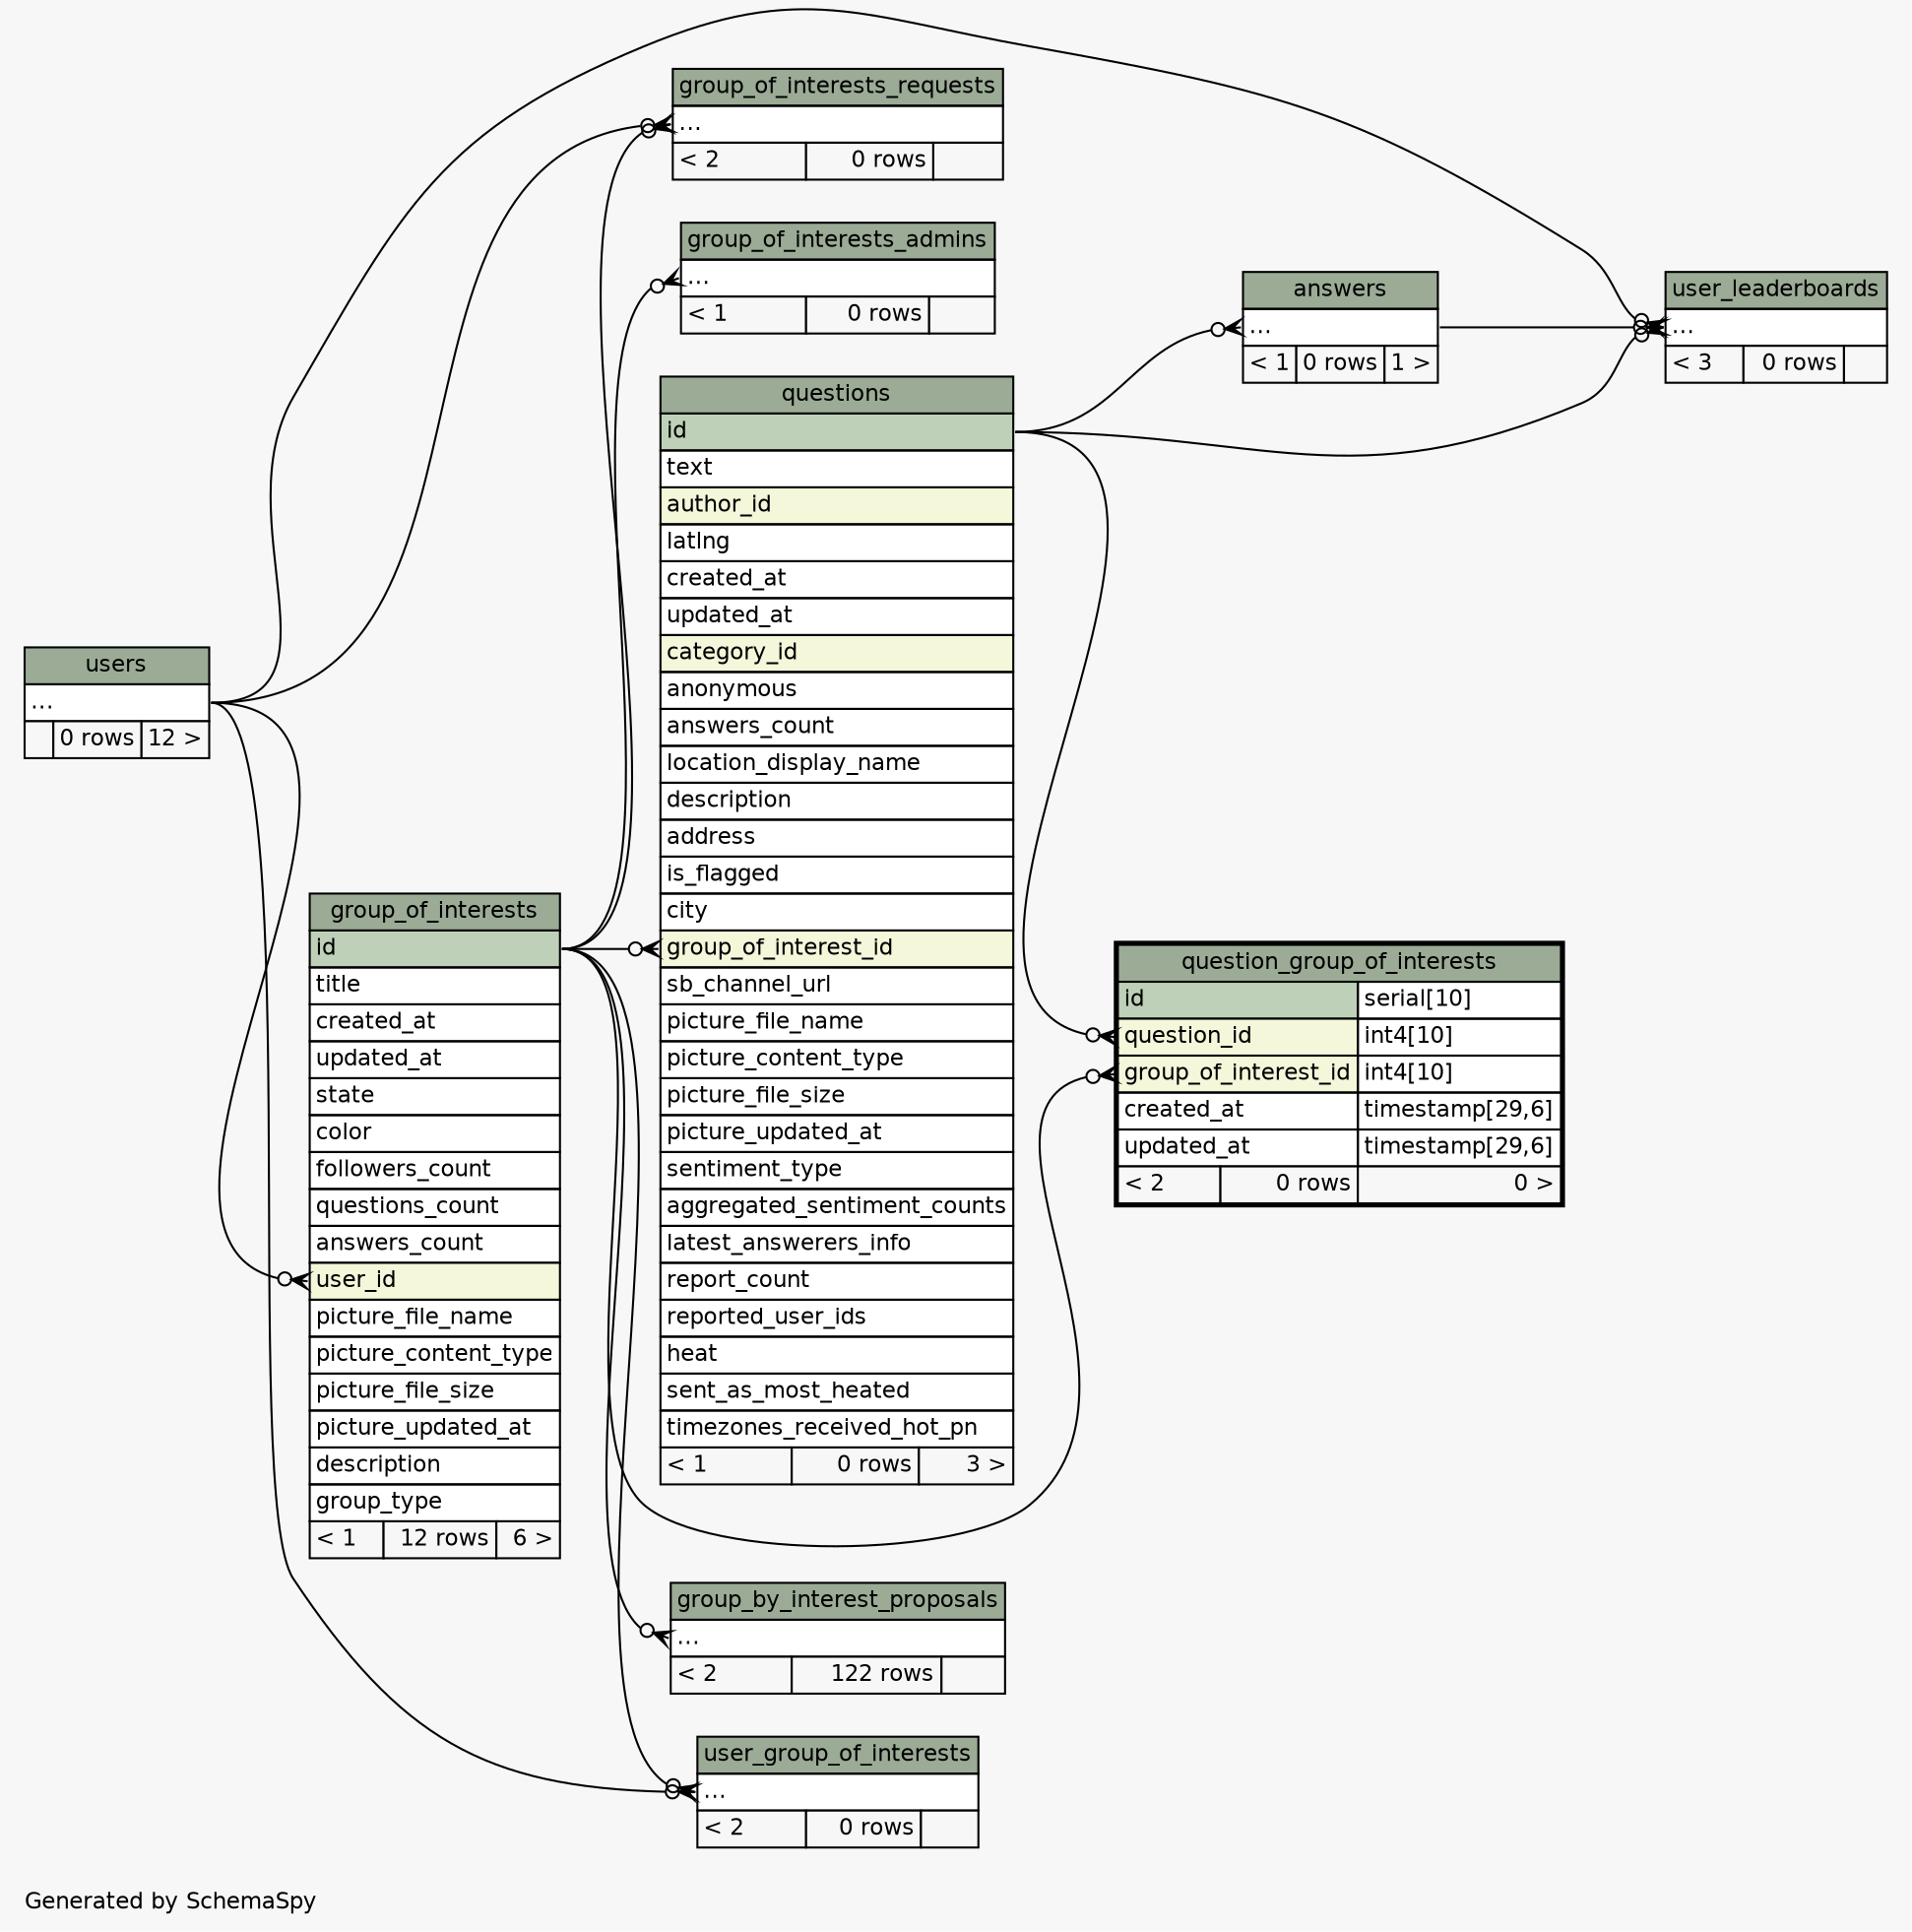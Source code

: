// dot 2.38.0 on Linux 4.13.0-32-generic
// SchemaSpy rev 590
digraph "twoDegreesRelationshipsDiagram" {
  graph [
    rankdir="RL"
    bgcolor="#f7f7f7"
    label="\nGenerated by SchemaSpy"
    labeljust="l"
    nodesep="0.18"
    ranksep="0.46"
    fontname="Helvetica"
    fontsize="11"
  ];
  node [
    fontname="Helvetica"
    fontsize="11"
    shape="plaintext"
  ];
  edge [
    arrowsize="0.8"
  ];
  "answers":"elipses":w -> "questions":"id":e [arrowhead=none dir=back arrowtail=crowodot];
  "group_by_interest_proposals":"elipses":w -> "group_of_interests":"id":e [arrowhead=none dir=back arrowtail=crowodot];
  "group_of_interests":"user_id":w -> "users":"elipses":e [arrowhead=none dir=back arrowtail=crowodot];
  "group_of_interests_admins":"elipses":w -> "group_of_interests":"id":e [arrowhead=none dir=back arrowtail=crowodot];
  "group_of_interests_requests":"elipses":w -> "group_of_interests":"id":e [arrowhead=none dir=back arrowtail=crowodot];
  "group_of_interests_requests":"elipses":w -> "users":"elipses":e [arrowhead=none dir=back arrowtail=crowodot];
  "question_group_of_interests":"group_of_interest_id":w -> "group_of_interests":"id":e [arrowhead=none dir=back arrowtail=crowodot];
  "question_group_of_interests":"question_id":w -> "questions":"id":e [arrowhead=none dir=back arrowtail=crowodot];
  "questions":"group_of_interest_id":w -> "group_of_interests":"id":e [arrowhead=none dir=back arrowtail=crowodot];
  "user_group_of_interests":"elipses":w -> "group_of_interests":"id":e [arrowhead=none dir=back arrowtail=crowodot];
  "user_group_of_interests":"elipses":w -> "users":"elipses":e [arrowhead=none dir=back arrowtail=crowodot];
  "user_leaderboards":"elipses":w -> "answers":"elipses":e [arrowhead=none dir=back arrowtail=crowodot];
  "user_leaderboards":"elipses":w -> "questions":"id":e [arrowhead=none dir=back arrowtail=crowodot];
  "user_leaderboards":"elipses":w -> "users":"elipses":e [arrowhead=none dir=back arrowtail=crowodot];
  "answers" [
    label=<
    <TABLE BORDER="0" CELLBORDER="1" CELLSPACING="0" BGCOLOR="#ffffff">
      <TR><TD COLSPAN="3" BGCOLOR="#9bab96" ALIGN="CENTER">answers</TD></TR>
      <TR><TD PORT="elipses" COLSPAN="3" ALIGN="LEFT">...</TD></TR>
      <TR><TD ALIGN="LEFT" BGCOLOR="#f7f7f7">&lt; 1</TD><TD ALIGN="RIGHT" BGCOLOR="#f7f7f7">0 rows</TD><TD ALIGN="RIGHT" BGCOLOR="#f7f7f7">1 &gt;</TD></TR>
    </TABLE>>
    URL="answers.html"
    tooltip="answers"
  ];
  "group_by_interest_proposals" [
    label=<
    <TABLE BORDER="0" CELLBORDER="1" CELLSPACING="0" BGCOLOR="#ffffff">
      <TR><TD COLSPAN="3" BGCOLOR="#9bab96" ALIGN="CENTER">group_by_interest_proposals</TD></TR>
      <TR><TD PORT="elipses" COLSPAN="3" ALIGN="LEFT">...</TD></TR>
      <TR><TD ALIGN="LEFT" BGCOLOR="#f7f7f7">&lt; 2</TD><TD ALIGN="RIGHT" BGCOLOR="#f7f7f7">122 rows</TD><TD ALIGN="RIGHT" BGCOLOR="#f7f7f7">  </TD></TR>
    </TABLE>>
    URL="group_by_interest_proposals.html"
    tooltip="group_by_interest_proposals"
  ];
  "group_of_interests" [
    label=<
    <TABLE BORDER="0" CELLBORDER="1" CELLSPACING="0" BGCOLOR="#ffffff">
      <TR><TD COLSPAN="3" BGCOLOR="#9bab96" ALIGN="CENTER">group_of_interests</TD></TR>
      <TR><TD PORT="id" COLSPAN="3" BGCOLOR="#bed1b8" ALIGN="LEFT">id</TD></TR>
      <TR><TD PORT="title" COLSPAN="3" ALIGN="LEFT">title</TD></TR>
      <TR><TD PORT="created_at" COLSPAN="3" ALIGN="LEFT">created_at</TD></TR>
      <TR><TD PORT="updated_at" COLSPAN="3" ALIGN="LEFT">updated_at</TD></TR>
      <TR><TD PORT="state" COLSPAN="3" ALIGN="LEFT">state</TD></TR>
      <TR><TD PORT="color" COLSPAN="3" ALIGN="LEFT">color</TD></TR>
      <TR><TD PORT="followers_count" COLSPAN="3" ALIGN="LEFT">followers_count</TD></TR>
      <TR><TD PORT="questions_count" COLSPAN="3" ALIGN="LEFT">questions_count</TD></TR>
      <TR><TD PORT="answers_count" COLSPAN="3" ALIGN="LEFT">answers_count</TD></TR>
      <TR><TD PORT="user_id" COLSPAN="3" BGCOLOR="#f4f7da" ALIGN="LEFT">user_id</TD></TR>
      <TR><TD PORT="picture_file_name" COLSPAN="3" ALIGN="LEFT">picture_file_name</TD></TR>
      <TR><TD PORT="picture_content_type" COLSPAN="3" ALIGN="LEFT">picture_content_type</TD></TR>
      <TR><TD PORT="picture_file_size" COLSPAN="3" ALIGN="LEFT">picture_file_size</TD></TR>
      <TR><TD PORT="picture_updated_at" COLSPAN="3" ALIGN="LEFT">picture_updated_at</TD></TR>
      <TR><TD PORT="description" COLSPAN="3" ALIGN="LEFT">description</TD></TR>
      <TR><TD PORT="group_type" COLSPAN="3" ALIGN="LEFT">group_type</TD></TR>
      <TR><TD ALIGN="LEFT" BGCOLOR="#f7f7f7">&lt; 1</TD><TD ALIGN="RIGHT" BGCOLOR="#f7f7f7">12 rows</TD><TD ALIGN="RIGHT" BGCOLOR="#f7f7f7">6 &gt;</TD></TR>
    </TABLE>>
    URL="group_of_interests.html"
    tooltip="group_of_interests"
  ];
  "group_of_interests_admins" [
    label=<
    <TABLE BORDER="0" CELLBORDER="1" CELLSPACING="0" BGCOLOR="#ffffff">
      <TR><TD COLSPAN="3" BGCOLOR="#9bab96" ALIGN="CENTER">group_of_interests_admins</TD></TR>
      <TR><TD PORT="elipses" COLSPAN="3" ALIGN="LEFT">...</TD></TR>
      <TR><TD ALIGN="LEFT" BGCOLOR="#f7f7f7">&lt; 1</TD><TD ALIGN="RIGHT" BGCOLOR="#f7f7f7">0 rows</TD><TD ALIGN="RIGHT" BGCOLOR="#f7f7f7">  </TD></TR>
    </TABLE>>
    URL="group_of_interests_admins.html"
    tooltip="group_of_interests_admins"
  ];
  "group_of_interests_requests" [
    label=<
    <TABLE BORDER="0" CELLBORDER="1" CELLSPACING="0" BGCOLOR="#ffffff">
      <TR><TD COLSPAN="3" BGCOLOR="#9bab96" ALIGN="CENTER">group_of_interests_requests</TD></TR>
      <TR><TD PORT="elipses" COLSPAN="3" ALIGN="LEFT">...</TD></TR>
      <TR><TD ALIGN="LEFT" BGCOLOR="#f7f7f7">&lt; 2</TD><TD ALIGN="RIGHT" BGCOLOR="#f7f7f7">0 rows</TD><TD ALIGN="RIGHT" BGCOLOR="#f7f7f7">  </TD></TR>
    </TABLE>>
    URL="group_of_interests_requests.html"
    tooltip="group_of_interests_requests"
  ];
  "question_group_of_interests" [
    label=<
    <TABLE BORDER="2" CELLBORDER="1" CELLSPACING="0" BGCOLOR="#ffffff">
      <TR><TD COLSPAN="3" BGCOLOR="#9bab96" ALIGN="CENTER">question_group_of_interests</TD></TR>
      <TR><TD PORT="id" COLSPAN="2" BGCOLOR="#bed1b8" ALIGN="LEFT">id</TD><TD PORT="id.type" ALIGN="LEFT">serial[10]</TD></TR>
      <TR><TD PORT="question_id" COLSPAN="2" BGCOLOR="#f4f7da" ALIGN="LEFT">question_id</TD><TD PORT="question_id.type" ALIGN="LEFT">int4[10]</TD></TR>
      <TR><TD PORT="group_of_interest_id" COLSPAN="2" BGCOLOR="#f4f7da" ALIGN="LEFT">group_of_interest_id</TD><TD PORT="group_of_interest_id.type" ALIGN="LEFT">int4[10]</TD></TR>
      <TR><TD PORT="created_at" COLSPAN="2" ALIGN="LEFT">created_at</TD><TD PORT="created_at.type" ALIGN="LEFT">timestamp[29,6]</TD></TR>
      <TR><TD PORT="updated_at" COLSPAN="2" ALIGN="LEFT">updated_at</TD><TD PORT="updated_at.type" ALIGN="LEFT">timestamp[29,6]</TD></TR>
      <TR><TD ALIGN="LEFT" BGCOLOR="#f7f7f7">&lt; 2</TD><TD ALIGN="RIGHT" BGCOLOR="#f7f7f7">0 rows</TD><TD ALIGN="RIGHT" BGCOLOR="#f7f7f7">0 &gt;</TD></TR>
    </TABLE>>
    URL="question_group_of_interests.html"
    tooltip="question_group_of_interests"
  ];
  "questions" [
    label=<
    <TABLE BORDER="0" CELLBORDER="1" CELLSPACING="0" BGCOLOR="#ffffff">
      <TR><TD COLSPAN="3" BGCOLOR="#9bab96" ALIGN="CENTER">questions</TD></TR>
      <TR><TD PORT="id" COLSPAN="3" BGCOLOR="#bed1b8" ALIGN="LEFT">id</TD></TR>
      <TR><TD PORT="text" COLSPAN="3" ALIGN="LEFT">text</TD></TR>
      <TR><TD PORT="author_id" COLSPAN="3" BGCOLOR="#f4f7da" ALIGN="LEFT">author_id</TD></TR>
      <TR><TD PORT="latlng" COLSPAN="3" ALIGN="LEFT">latlng</TD></TR>
      <TR><TD PORT="created_at" COLSPAN="3" ALIGN="LEFT">created_at</TD></TR>
      <TR><TD PORT="updated_at" COLSPAN="3" ALIGN="LEFT">updated_at</TD></TR>
      <TR><TD PORT="category_id" COLSPAN="3" BGCOLOR="#f4f7da" ALIGN="LEFT">category_id</TD></TR>
      <TR><TD PORT="anonymous" COLSPAN="3" ALIGN="LEFT">anonymous</TD></TR>
      <TR><TD PORT="answers_count" COLSPAN="3" ALIGN="LEFT">answers_count</TD></TR>
      <TR><TD PORT="location_display_name" COLSPAN="3" ALIGN="LEFT">location_display_name</TD></TR>
      <TR><TD PORT="description" COLSPAN="3" ALIGN="LEFT">description</TD></TR>
      <TR><TD PORT="address" COLSPAN="3" ALIGN="LEFT">address</TD></TR>
      <TR><TD PORT="is_flagged" COLSPAN="3" ALIGN="LEFT">is_flagged</TD></TR>
      <TR><TD PORT="city" COLSPAN="3" ALIGN="LEFT">city</TD></TR>
      <TR><TD PORT="group_of_interest_id" COLSPAN="3" BGCOLOR="#f4f7da" ALIGN="LEFT">group_of_interest_id</TD></TR>
      <TR><TD PORT="sb_channel_url" COLSPAN="3" ALIGN="LEFT">sb_channel_url</TD></TR>
      <TR><TD PORT="picture_file_name" COLSPAN="3" ALIGN="LEFT">picture_file_name</TD></TR>
      <TR><TD PORT="picture_content_type" COLSPAN="3" ALIGN="LEFT">picture_content_type</TD></TR>
      <TR><TD PORT="picture_file_size" COLSPAN="3" ALIGN="LEFT">picture_file_size</TD></TR>
      <TR><TD PORT="picture_updated_at" COLSPAN="3" ALIGN="LEFT">picture_updated_at</TD></TR>
      <TR><TD PORT="sentiment_type" COLSPAN="3" ALIGN="LEFT">sentiment_type</TD></TR>
      <TR><TD PORT="aggregated_sentiment_counts" COLSPAN="3" ALIGN="LEFT">aggregated_sentiment_counts</TD></TR>
      <TR><TD PORT="latest_answerers_info" COLSPAN="3" ALIGN="LEFT">latest_answerers_info</TD></TR>
      <TR><TD PORT="report_count" COLSPAN="3" ALIGN="LEFT">report_count</TD></TR>
      <TR><TD PORT="reported_user_ids" COLSPAN="3" ALIGN="LEFT">reported_user_ids</TD></TR>
      <TR><TD PORT="heat" COLSPAN="3" ALIGN="LEFT">heat</TD></TR>
      <TR><TD PORT="sent_as_most_heated" COLSPAN="3" ALIGN="LEFT">sent_as_most_heated</TD></TR>
      <TR><TD PORT="timezones_received_hot_pn" COLSPAN="3" ALIGN="LEFT">timezones_received_hot_pn</TD></TR>
      <TR><TD ALIGN="LEFT" BGCOLOR="#f7f7f7">&lt; 1</TD><TD ALIGN="RIGHT" BGCOLOR="#f7f7f7">0 rows</TD><TD ALIGN="RIGHT" BGCOLOR="#f7f7f7">3 &gt;</TD></TR>
    </TABLE>>
    URL="questions.html"
    tooltip="questions"
  ];
  "user_group_of_interests" [
    label=<
    <TABLE BORDER="0" CELLBORDER="1" CELLSPACING="0" BGCOLOR="#ffffff">
      <TR><TD COLSPAN="3" BGCOLOR="#9bab96" ALIGN="CENTER">user_group_of_interests</TD></TR>
      <TR><TD PORT="elipses" COLSPAN="3" ALIGN="LEFT">...</TD></TR>
      <TR><TD ALIGN="LEFT" BGCOLOR="#f7f7f7">&lt; 2</TD><TD ALIGN="RIGHT" BGCOLOR="#f7f7f7">0 rows</TD><TD ALIGN="RIGHT" BGCOLOR="#f7f7f7">  </TD></TR>
    </TABLE>>
    URL="user_group_of_interests.html"
    tooltip="user_group_of_interests"
  ];
  "user_leaderboards" [
    label=<
    <TABLE BORDER="0" CELLBORDER="1" CELLSPACING="0" BGCOLOR="#ffffff">
      <TR><TD COLSPAN="3" BGCOLOR="#9bab96" ALIGN="CENTER">user_leaderboards</TD></TR>
      <TR><TD PORT="elipses" COLSPAN="3" ALIGN="LEFT">...</TD></TR>
      <TR><TD ALIGN="LEFT" BGCOLOR="#f7f7f7">&lt; 3</TD><TD ALIGN="RIGHT" BGCOLOR="#f7f7f7">0 rows</TD><TD ALIGN="RIGHT" BGCOLOR="#f7f7f7">  </TD></TR>
    </TABLE>>
    URL="user_leaderboards.html"
    tooltip="user_leaderboards"
  ];
  "users" [
    label=<
    <TABLE BORDER="0" CELLBORDER="1" CELLSPACING="0" BGCOLOR="#ffffff">
      <TR><TD COLSPAN="3" BGCOLOR="#9bab96" ALIGN="CENTER">users</TD></TR>
      <TR><TD PORT="elipses" COLSPAN="3" ALIGN="LEFT">...</TD></TR>
      <TR><TD ALIGN="LEFT" BGCOLOR="#f7f7f7">  </TD><TD ALIGN="RIGHT" BGCOLOR="#f7f7f7">0 rows</TD><TD ALIGN="RIGHT" BGCOLOR="#f7f7f7">12 &gt;</TD></TR>
    </TABLE>>
    URL="users.html"
    tooltip="users"
  ];
}
